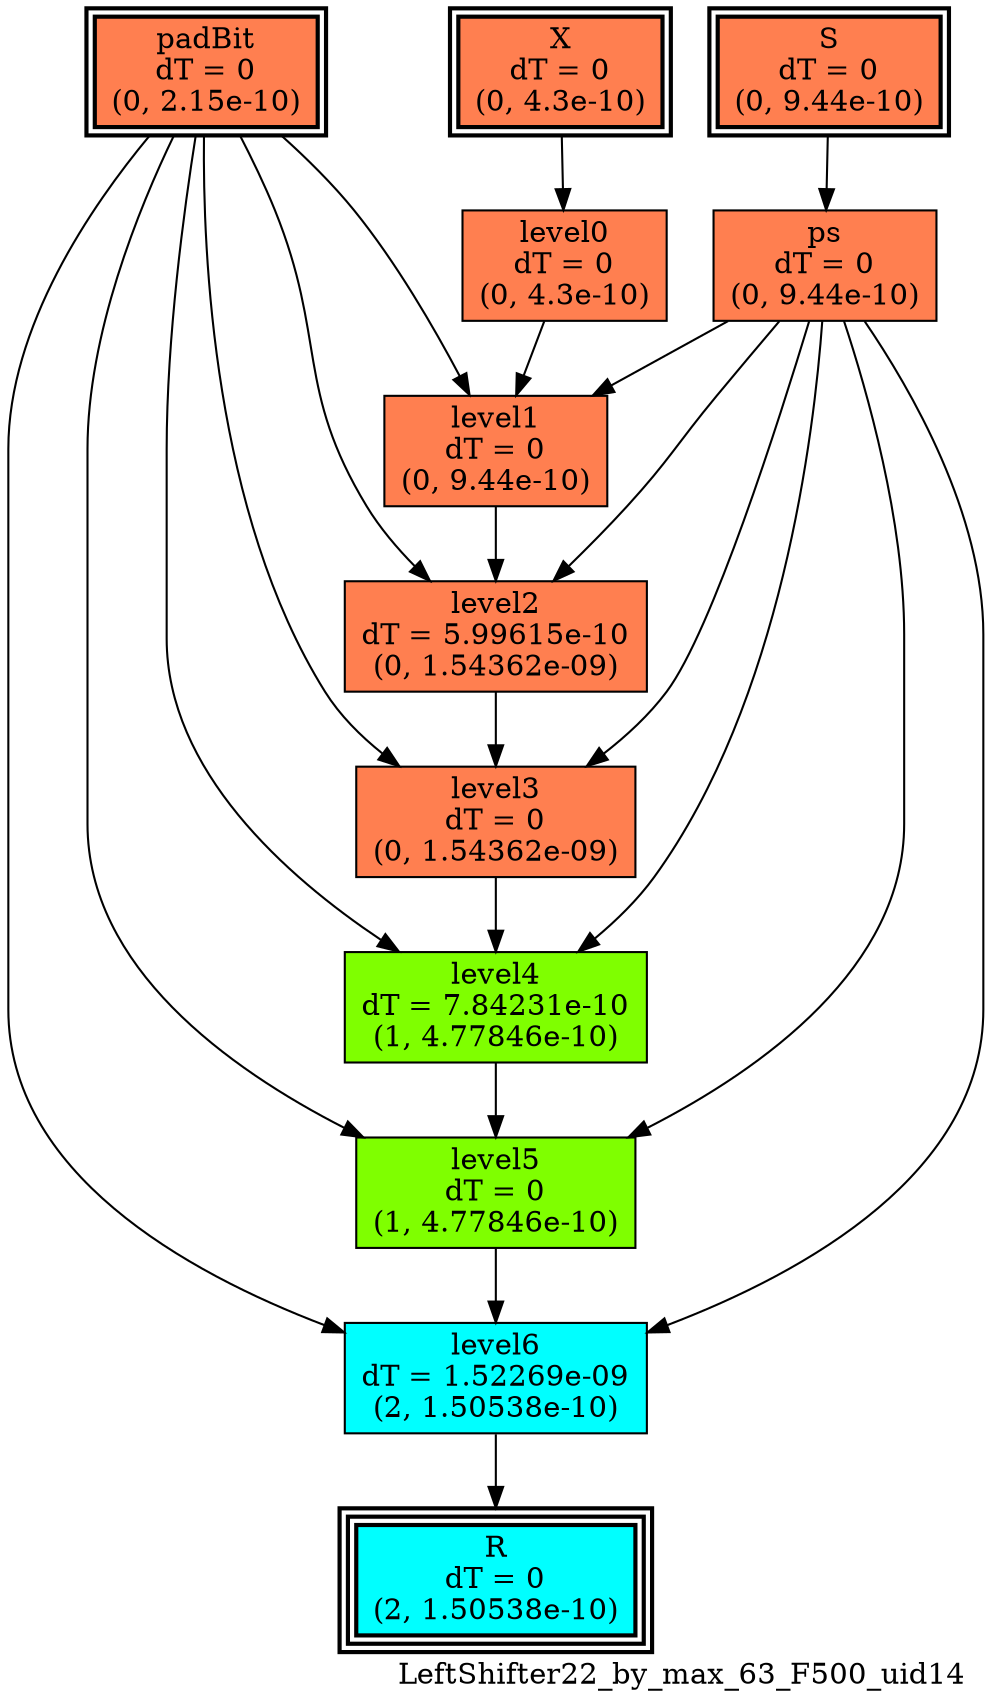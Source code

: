 digraph LeftShifter22_by_max_63_F500_uid14
{
	//graph drawing options
	label=LeftShifter22_by_max_63_F500_uid14;
	labelloc=bottom;
	labeljust=right;
	ratio=auto;
	nodesep=0.25;
	ranksep=0.5;

	//input/output signals of operator LeftShifter22_by_max_63_F500_uid14
	X__LeftShifter22_by_max_63_F500_uid14 [ label="X\ndT = 0\n(0, 4.3e-10)", shape=box, color=black, style="bold, filled", fillcolor=coral, peripheries=2 ];
	S__LeftShifter22_by_max_63_F500_uid14 [ label="S\ndT = 0\n(0, 9.44e-10)", shape=box, color=black, style="bold, filled", fillcolor=coral, peripheries=2 ];
	padBit__LeftShifter22_by_max_63_F500_uid14 [ label="padBit\ndT = 0\n(0, 2.15e-10)", shape=box, color=black, style="bold, filled", fillcolor=coral, peripheries=2 ];
	R__LeftShifter22_by_max_63_F500_uid14 [ label="R\ndT = 0\n(2, 1.50538e-10)", shape=box, color=black, style="bold, filled", fillcolor=cyan, peripheries=3 ];
	{rank=same X__LeftShifter22_by_max_63_F500_uid14, S__LeftShifter22_by_max_63_F500_uid14, padBit__LeftShifter22_by_max_63_F500_uid14};
	{rank=same R__LeftShifter22_by_max_63_F500_uid14};
	//internal signals of operator LeftShifter22_by_max_63_F500_uid14
	ps__LeftShifter22_by_max_63_F500_uid14 [ label="ps\ndT = 0\n(0, 9.44e-10)", shape=box, color=black, style=filled, fillcolor=coral, peripheries=1 ];
	level0__LeftShifter22_by_max_63_F500_uid14 [ label="level0\ndT = 0\n(0, 4.3e-10)", shape=box, color=black, style=filled, fillcolor=coral, peripheries=1 ];
	level1__LeftShifter22_by_max_63_F500_uid14 [ label="level1\ndT = 0\n(0, 9.44e-10)", shape=box, color=black, style=filled, fillcolor=coral, peripheries=1 ];
	level2__LeftShifter22_by_max_63_F500_uid14 [ label="level2\ndT = 5.99615e-10\n(0, 1.54362e-09)", shape=box, color=black, style=filled, fillcolor=coral, peripheries=1 ];
	level3__LeftShifter22_by_max_63_F500_uid14 [ label="level3\ndT = 0\n(0, 1.54362e-09)", shape=box, color=black, style=filled, fillcolor=coral, peripheries=1 ];
	level4__LeftShifter22_by_max_63_F500_uid14 [ label="level4\ndT = 7.84231e-10\n(1, 4.77846e-10)", shape=box, color=black, style=filled, fillcolor=chartreuse, peripheries=1 ];
	level5__LeftShifter22_by_max_63_F500_uid14 [ label="level5\ndT = 0\n(1, 4.77846e-10)", shape=box, color=black, style=filled, fillcolor=chartreuse, peripheries=1 ];
	level6__LeftShifter22_by_max_63_F500_uid14 [ label="level6\ndT = 1.52269e-09\n(2, 1.50538e-10)", shape=box, color=black, style=filled, fillcolor=cyan, peripheries=1 ];

	//subcomponents of operator LeftShifter22_by_max_63_F500_uid14

	//input and internal signal connections of operator LeftShifter22_by_max_63_F500_uid14
	X__LeftShifter22_by_max_63_F500_uid14 -> level0__LeftShifter22_by_max_63_F500_uid14 [ arrowhead=normal, arrowsize=1.0, arrowtail=normal, color=black, dir=forward  ];
	S__LeftShifter22_by_max_63_F500_uid14 -> ps__LeftShifter22_by_max_63_F500_uid14 [ arrowhead=normal, arrowsize=1.0, arrowtail=normal, color=black, dir=forward  ];
	padBit__LeftShifter22_by_max_63_F500_uid14 -> level1__LeftShifter22_by_max_63_F500_uid14 [ arrowhead=normal, arrowsize=1.0, arrowtail=normal, color=black, dir=forward  ];
	padBit__LeftShifter22_by_max_63_F500_uid14 -> level2__LeftShifter22_by_max_63_F500_uid14 [ arrowhead=normal, arrowsize=1.0, arrowtail=normal, color=black, dir=forward  ];
	padBit__LeftShifter22_by_max_63_F500_uid14 -> level3__LeftShifter22_by_max_63_F500_uid14 [ arrowhead=normal, arrowsize=1.0, arrowtail=normal, color=black, dir=forward  ];
	padBit__LeftShifter22_by_max_63_F500_uid14 -> level4__LeftShifter22_by_max_63_F500_uid14 [ arrowhead=normal, arrowsize=1.0, arrowtail=normal, color=black, dir=forward  ];
	padBit__LeftShifter22_by_max_63_F500_uid14 -> level5__LeftShifter22_by_max_63_F500_uid14 [ arrowhead=normal, arrowsize=1.0, arrowtail=normal, color=black, dir=forward  ];
	padBit__LeftShifter22_by_max_63_F500_uid14 -> level6__LeftShifter22_by_max_63_F500_uid14 [ arrowhead=normal, arrowsize=1.0, arrowtail=normal, color=black, dir=forward  ];
	ps__LeftShifter22_by_max_63_F500_uid14 -> level1__LeftShifter22_by_max_63_F500_uid14 [ arrowhead=normal, arrowsize=1.0, arrowtail=normal, color=black, dir=forward  ];
	ps__LeftShifter22_by_max_63_F500_uid14 -> level2__LeftShifter22_by_max_63_F500_uid14 [ arrowhead=normal, arrowsize=1.0, arrowtail=normal, color=black, dir=forward  ];
	ps__LeftShifter22_by_max_63_F500_uid14 -> level3__LeftShifter22_by_max_63_F500_uid14 [ arrowhead=normal, arrowsize=1.0, arrowtail=normal, color=black, dir=forward  ];
	ps__LeftShifter22_by_max_63_F500_uid14 -> level4__LeftShifter22_by_max_63_F500_uid14 [ arrowhead=normal, arrowsize=1.0, arrowtail=normal, color=black, dir=forward  ];
	ps__LeftShifter22_by_max_63_F500_uid14 -> level5__LeftShifter22_by_max_63_F500_uid14 [ arrowhead=normal, arrowsize=1.0, arrowtail=normal, color=black, dir=forward  ];
	ps__LeftShifter22_by_max_63_F500_uid14 -> level6__LeftShifter22_by_max_63_F500_uid14 [ arrowhead=normal, arrowsize=1.0, arrowtail=normal, color=black, dir=forward  ];
	level0__LeftShifter22_by_max_63_F500_uid14 -> level1__LeftShifter22_by_max_63_F500_uid14 [ arrowhead=normal, arrowsize=1.0, arrowtail=normal, color=black, dir=forward  ];
	level1__LeftShifter22_by_max_63_F500_uid14 -> level2__LeftShifter22_by_max_63_F500_uid14 [ arrowhead=normal, arrowsize=1.0, arrowtail=normal, color=black, dir=forward  ];
	level2__LeftShifter22_by_max_63_F500_uid14 -> level3__LeftShifter22_by_max_63_F500_uid14 [ arrowhead=normal, arrowsize=1.0, arrowtail=normal, color=black, dir=forward  ];
	level3__LeftShifter22_by_max_63_F500_uid14 -> level4__LeftShifter22_by_max_63_F500_uid14 [ arrowhead=normal, arrowsize=1.0, arrowtail=normal, color=black, dir=forward  ];
	level4__LeftShifter22_by_max_63_F500_uid14 -> level5__LeftShifter22_by_max_63_F500_uid14 [ arrowhead=normal, arrowsize=1.0, arrowtail=normal, color=black, dir=forward  ];
	level5__LeftShifter22_by_max_63_F500_uid14 -> level6__LeftShifter22_by_max_63_F500_uid14 [ arrowhead=normal, arrowsize=1.0, arrowtail=normal, color=black, dir=forward  ];
	level6__LeftShifter22_by_max_63_F500_uid14 -> R__LeftShifter22_by_max_63_F500_uid14 [ arrowhead=normal, arrowsize=1.0, arrowtail=normal, color=black, dir=forward  ];
}

